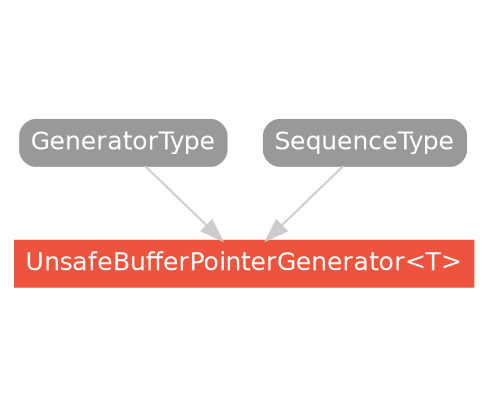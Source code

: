 strict digraph "UnsafeBufferPointerGenerator<T> - Type Hierarchy - SwiftDoc.org" {
    pad="0.1,0.8"
    node [shape=box, style="filled,rounded", color="#999999", fillcolor="#999999", fontcolor=white, fontname=Helvetica, fontnames="Helvetica,sansserif", fontsize=12, margin="0.07,0.05", height="0.3"]
    edge [color="#cccccc"]
    "GeneratorType" [URL="/protocol/GeneratorType/"]
    "SequenceType" [URL="/protocol/SequenceType/"]
    "UnsafeBufferPointerGenerator<T>" [URL="/type/UnsafeBufferPointerGenerator/", style="filled", fillcolor="#ee543d", color="#ee543d"]    "GeneratorType" -> "UnsafeBufferPointerGenerator<T>"
    "SequenceType" -> "UnsafeBufferPointerGenerator<T>"
    subgraph Types {
        rank = max; "UnsafeBufferPointerGenerator<T>";
    }
}